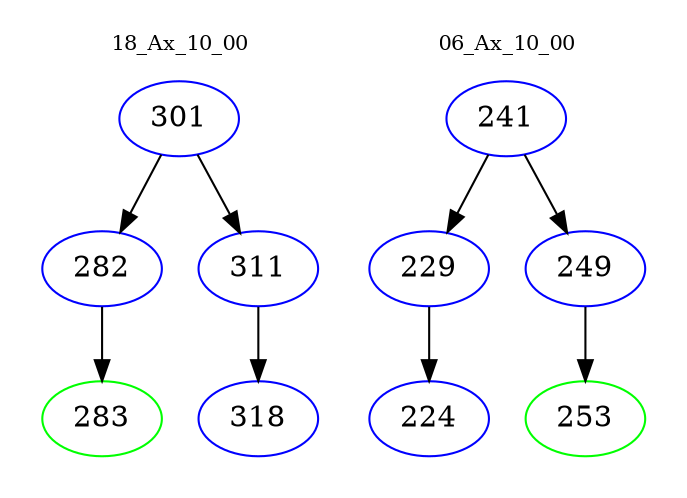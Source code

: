 digraph{
subgraph cluster_0 {
color = white
label = "18_Ax_10_00";
fontsize=10;
T0_301 [label="301", color="blue"]
T0_301 -> T0_282 [color="black"]
T0_282 [label="282", color="blue"]
T0_282 -> T0_283 [color="black"]
T0_283 [label="283", color="green"]
T0_301 -> T0_311 [color="black"]
T0_311 [label="311", color="blue"]
T0_311 -> T0_318 [color="black"]
T0_318 [label="318", color="blue"]
}
subgraph cluster_1 {
color = white
label = "06_Ax_10_00";
fontsize=10;
T1_241 [label="241", color="blue"]
T1_241 -> T1_229 [color="black"]
T1_229 [label="229", color="blue"]
T1_229 -> T1_224 [color="black"]
T1_224 [label="224", color="blue"]
T1_241 -> T1_249 [color="black"]
T1_249 [label="249", color="blue"]
T1_249 -> T1_253 [color="black"]
T1_253 [label="253", color="green"]
}
}
